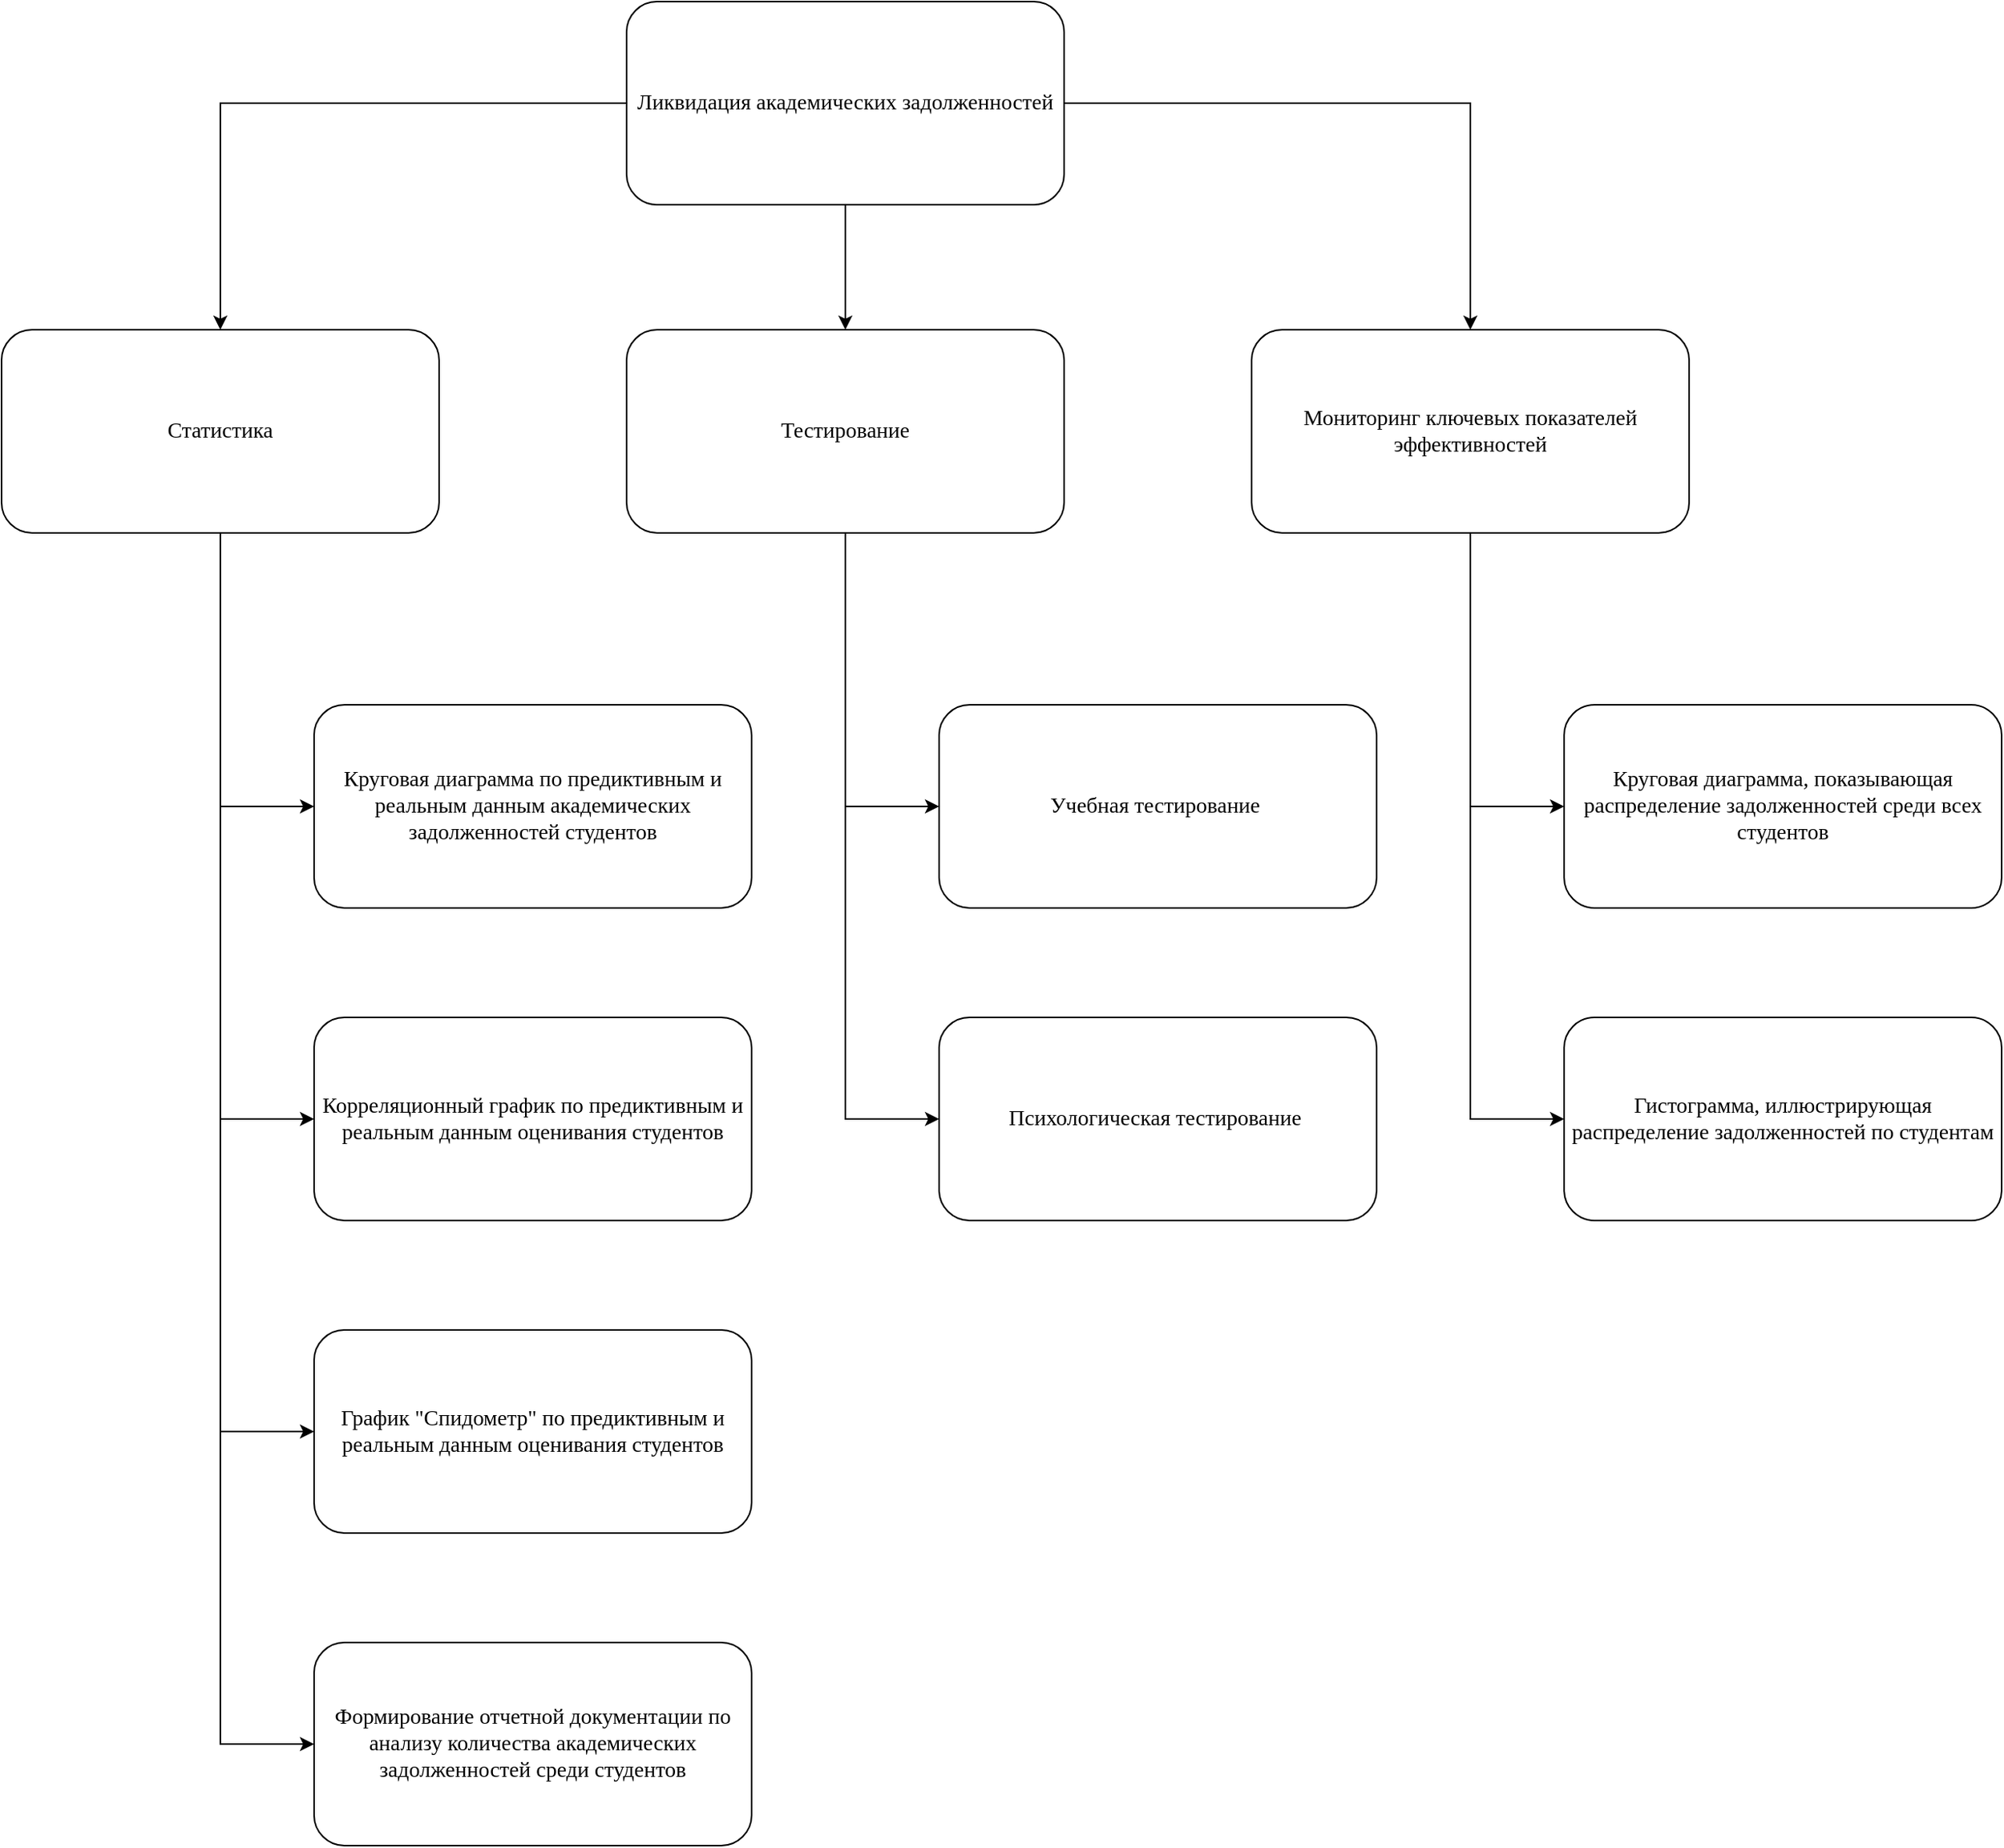 <mxfile version="27.0.1">
  <diagram name="Страница — 1" id="SVvfLqO8gyrv7P0b9_VM">
    <mxGraphModel dx="2373" dy="866" grid="1" gridSize="10" guides="1" tooltips="1" connect="1" arrows="1" fold="1" page="1" pageScale="1" pageWidth="827" pageHeight="1169" math="0" shadow="0">
      <root>
        <mxCell id="0" />
        <mxCell id="1" parent="0" />
        <mxCell id="LT_Eu8FXYaYg0h98LdMc-10" style="edgeStyle=orthogonalEdgeStyle;rounded=0;orthogonalLoop=1;jettySize=auto;html=1;fontSize=14;fontFamily=Times New Roman;" parent="1" source="LT_Eu8FXYaYg0h98LdMc-1" target="LT_Eu8FXYaYg0h98LdMc-8" edge="1">
          <mxGeometry relative="1" as="geometry" />
        </mxCell>
        <mxCell id="LT_Eu8FXYaYg0h98LdMc-11" style="edgeStyle=orthogonalEdgeStyle;rounded=0;orthogonalLoop=1;jettySize=auto;html=1;fontSize=14;fontFamily=Times New Roman;" parent="1" source="LT_Eu8FXYaYg0h98LdMc-1" target="LT_Eu8FXYaYg0h98LdMc-7" edge="1">
          <mxGeometry relative="1" as="geometry" />
        </mxCell>
        <mxCell id="LT_Eu8FXYaYg0h98LdMc-12" style="edgeStyle=orthogonalEdgeStyle;rounded=0;orthogonalLoop=1;jettySize=auto;html=1;entryX=0.5;entryY=0;entryDx=0;entryDy=0;fontSize=14;fontFamily=Times New Roman;" parent="1" source="LT_Eu8FXYaYg0h98LdMc-1" target="LT_Eu8FXYaYg0h98LdMc-9" edge="1">
          <mxGeometry relative="1" as="geometry" />
        </mxCell>
        <mxCell id="LT_Eu8FXYaYg0h98LdMc-1" value="&lt;font&gt;Ликвидация академических задолженностей&lt;/font&gt;" style="rounded=1;whiteSpace=wrap;html=1;fontSize=14;fontFamily=Times New Roman;" parent="1" vertex="1">
          <mxGeometry x="280" y="70" width="280" height="130" as="geometry" />
        </mxCell>
        <mxCell id="LT_Eu8FXYaYg0h98LdMc-14" style="edgeStyle=orthogonalEdgeStyle;rounded=0;orthogonalLoop=1;jettySize=auto;html=1;entryX=0;entryY=0.5;entryDx=0;entryDy=0;fontSize=14;fontFamily=Times New Roman;" parent="1" source="LT_Eu8FXYaYg0h98LdMc-7" target="LT_Eu8FXYaYg0h98LdMc-13" edge="1">
          <mxGeometry relative="1" as="geometry" />
        </mxCell>
        <mxCell id="LT_Eu8FXYaYg0h98LdMc-16" style="edgeStyle=orthogonalEdgeStyle;rounded=0;orthogonalLoop=1;jettySize=auto;html=1;entryX=0;entryY=0.5;entryDx=0;entryDy=0;fontSize=14;fontFamily=Times New Roman;" parent="1" source="LT_Eu8FXYaYg0h98LdMc-7" target="LT_Eu8FXYaYg0h98LdMc-15" edge="1">
          <mxGeometry relative="1" as="geometry" />
        </mxCell>
        <mxCell id="LT_Eu8FXYaYg0h98LdMc-7" value="Тестирование" style="rounded=1;whiteSpace=wrap;html=1;fontSize=14;fontFamily=Times New Roman;" parent="1" vertex="1">
          <mxGeometry x="280" y="280" width="280" height="130" as="geometry" />
        </mxCell>
        <mxCell id="LT_Eu8FXYaYg0h98LdMc-33" style="edgeStyle=orthogonalEdgeStyle;rounded=0;orthogonalLoop=1;jettySize=auto;html=1;entryX=0;entryY=0.5;entryDx=0;entryDy=0;" parent="1" source="LT_Eu8FXYaYg0h98LdMc-8" target="LT_Eu8FXYaYg0h98LdMc-32" edge="1">
          <mxGeometry relative="1" as="geometry" />
        </mxCell>
        <mxCell id="LT_Eu8FXYaYg0h98LdMc-35" style="edgeStyle=orthogonalEdgeStyle;rounded=0;orthogonalLoop=1;jettySize=auto;html=1;entryX=0;entryY=0.5;entryDx=0;entryDy=0;" parent="1" source="LT_Eu8FXYaYg0h98LdMc-8" target="LT_Eu8FXYaYg0h98LdMc-34" edge="1">
          <mxGeometry relative="1" as="geometry" />
        </mxCell>
        <mxCell id="LT_Eu8FXYaYg0h98LdMc-8" value="Мониторинг ключевых показателей эффективностей" style="rounded=1;whiteSpace=wrap;html=1;fontSize=14;fontFamily=Times New Roman;" parent="1" vertex="1">
          <mxGeometry x="680" y="280" width="280" height="130" as="geometry" />
        </mxCell>
        <mxCell id="LT_Eu8FXYaYg0h98LdMc-19" style="edgeStyle=orthogonalEdgeStyle;rounded=0;orthogonalLoop=1;jettySize=auto;html=1;entryX=0;entryY=0.5;entryDx=0;entryDy=0;fontSize=14;fontFamily=Times New Roman;" parent="1" source="LT_Eu8FXYaYg0h98LdMc-9" target="LT_Eu8FXYaYg0h98LdMc-17" edge="1">
          <mxGeometry relative="1" as="geometry" />
        </mxCell>
        <mxCell id="LT_Eu8FXYaYg0h98LdMc-20" style="edgeStyle=orthogonalEdgeStyle;rounded=0;orthogonalLoop=1;jettySize=auto;html=1;entryX=0;entryY=0.5;entryDx=0;entryDy=0;fontSize=14;fontFamily=Times New Roman;" parent="1" source="LT_Eu8FXYaYg0h98LdMc-9" target="LT_Eu8FXYaYg0h98LdMc-18" edge="1">
          <mxGeometry relative="1" as="geometry" />
        </mxCell>
        <mxCell id="LT_Eu8FXYaYg0h98LdMc-29" style="edgeStyle=orthogonalEdgeStyle;rounded=0;orthogonalLoop=1;jettySize=auto;html=1;entryX=0;entryY=0.5;entryDx=0;entryDy=0;" parent="1" source="LT_Eu8FXYaYg0h98LdMc-9" target="LT_Eu8FXYaYg0h98LdMc-21" edge="1">
          <mxGeometry relative="1" as="geometry" />
        </mxCell>
        <mxCell id="LT_Eu8FXYaYg0h98LdMc-30" style="edgeStyle=orthogonalEdgeStyle;rounded=0;orthogonalLoop=1;jettySize=auto;html=1;entryX=0;entryY=0.5;entryDx=0;entryDy=0;" parent="1" source="LT_Eu8FXYaYg0h98LdMc-9" target="LT_Eu8FXYaYg0h98LdMc-26" edge="1">
          <mxGeometry relative="1" as="geometry" />
        </mxCell>
        <mxCell id="LT_Eu8FXYaYg0h98LdMc-9" value="&lt;font&gt;Статистика&lt;/font&gt;" style="rounded=1;whiteSpace=wrap;html=1;fontSize=14;fontFamily=Times New Roman;" parent="1" vertex="1">
          <mxGeometry x="-120" y="280" width="280" height="130" as="geometry" />
        </mxCell>
        <mxCell id="LT_Eu8FXYaYg0h98LdMc-13" value="&lt;font&gt;Учебная тестирование&amp;nbsp;&lt;/font&gt;" style="rounded=1;whiteSpace=wrap;html=1;fontSize=14;fontFamily=Times New Roman;" parent="1" vertex="1">
          <mxGeometry x="480" y="520" width="280" height="130" as="geometry" />
        </mxCell>
        <mxCell id="LT_Eu8FXYaYg0h98LdMc-15" value="&lt;font&gt;Психологическая тестирование&amp;nbsp;&lt;/font&gt;" style="rounded=1;whiteSpace=wrap;html=1;fontSize=14;fontFamily=Times New Roman;" parent="1" vertex="1">
          <mxGeometry x="480" y="720" width="280" height="130" as="geometry" />
        </mxCell>
        <mxCell id="LT_Eu8FXYaYg0h98LdMc-17" value="&lt;font&gt;&lt;span&gt;Круговая диаграмма по предиктивным и реальным данным академических задолженностей студентов&lt;/span&gt;&lt;/font&gt;" style="rounded=1;whiteSpace=wrap;html=1;fontSize=14;fontFamily=Times New Roman;" parent="1" vertex="1">
          <mxGeometry x="80" y="520" width="280" height="130" as="geometry" />
        </mxCell>
        <mxCell id="LT_Eu8FXYaYg0h98LdMc-18" value="Корреляционный график по предиктивным и реальным данным оценивания студентов" style="rounded=1;whiteSpace=wrap;html=1;fontSize=14;fontFamily=Times New Roman;" parent="1" vertex="1">
          <mxGeometry x="80" y="720" width="280" height="130" as="geometry" />
        </mxCell>
        <mxCell id="LT_Eu8FXYaYg0h98LdMc-21" value="График &quot;Спидометр&quot; по предиктивным и реальным данным оценивания студентов" style="rounded=1;whiteSpace=wrap;html=1;fontSize=14;fontFamily=Times New Roman;" parent="1" vertex="1">
          <mxGeometry x="80" y="920" width="280" height="130" as="geometry" />
        </mxCell>
        <mxCell id="LT_Eu8FXYaYg0h98LdMc-26" value="Формирование отчетной документации по анализу количества академических задолженностей среди студентов" style="rounded=1;whiteSpace=wrap;html=1;fontSize=14;fontFamily=Times New Roman;" parent="1" vertex="1">
          <mxGeometry x="80" y="1120" width="280" height="130" as="geometry" />
        </mxCell>
        <mxCell id="LT_Eu8FXYaYg0h98LdMc-32" value="Круговая диаграмма, показывающая распределение задолженностей среди всех студентов" style="rounded=1;whiteSpace=wrap;html=1;fontSize=14;fontFamily=Times New Roman;" parent="1" vertex="1">
          <mxGeometry x="880" y="520" width="280" height="130" as="geometry" />
        </mxCell>
        <mxCell id="LT_Eu8FXYaYg0h98LdMc-34" value="Гистограмма, иллюстрирующая распределение задолженностей по студентам" style="rounded=1;whiteSpace=wrap;html=1;fontSize=14;fontFamily=Times New Roman;" parent="1" vertex="1">
          <mxGeometry x="880" y="720" width="280" height="130" as="geometry" />
        </mxCell>
      </root>
    </mxGraphModel>
  </diagram>
</mxfile>
